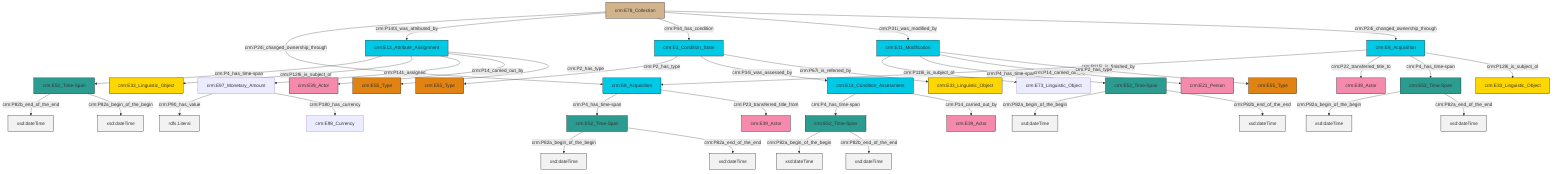 graph TD
classDef Literal fill:#f2f2f2,stroke:#000000;
classDef CRM_Entity fill:#FFFFFF,stroke:#000000;
classDef Temporal_Entity fill:#00C9E6, stroke:#000000;
classDef Type fill:#E18312, stroke:#000000;
classDef Time-Span fill:#2C9C91, stroke:#000000;
classDef Appellation fill:#FFEB7F, stroke:#000000;
classDef Place fill:#008836, stroke:#000000;
classDef Persistent_Item fill:#B266B2, stroke:#000000;
classDef Conceptual_Object fill:#FFD700, stroke:#000000;
classDef Physical_Thing fill:#D2B48C, stroke:#000000;
classDef Actor fill:#f58aad, stroke:#000000;
classDef PC_Classes fill:#4ce600, stroke:#000000;
classDef Multi fill:#cccccc,stroke:#000000;

0["crm:E8_Acquisition"]:::Temporal_Entity -->|crm:P115i_is_finished_by| 1["crm:E8_Acquisition"]:::Temporal_Entity
2["crm:E13_Attribute_Assignment"]:::Temporal_Entity -->|crm:P4_has_time-span| 3["crm:E52_Time-Span"]:::Time-Span
6["crm:E11_Modification"]:::Temporal_Entity -->|crm:P119i_is_subject_of| 7["crm:E73_Linguistic_Object"]:::Default
3["crm:E52_Time-Span"]:::Time-Span -->|crm:P82b_end_of_the_end| 8[xsd:dateTime]:::Literal
15["crm:E3_Condition_State"]:::Temporal_Entity -->|crm:P2_has_type| 16["crm:E55_Type"]:::Type
17["crm:E78_Collection"]:::Physical_Thing -->|crm:P24i_changed_ownership_through| 1["crm:E8_Acquisition"]:::Temporal_Entity
0["crm:E8_Acquisition"]:::Temporal_Entity -->|crm:P22_transferred_title_to| 18["crm:E39_Actor"]:::Actor
6["crm:E11_Modification"]:::Temporal_Entity -->|crm:P4_has_time-span| 4["crm:E52_Time-Span"]:::Time-Span
23["crm:E14_Condition_Assessment"]:::Temporal_Entity -->|crm:P4_has_time-span| 9["crm:E52_Time-Span"]:::Time-Span
2["crm:E13_Attribute_Assignment"]:::Temporal_Entity -->|crm:P129i_is_subject_of| 24["crm:E33_Linguistic_Object"]:::Conceptual_Object
17["crm:E78_Collection"]:::Physical_Thing -->|crm:P140i_was_attributed_by| 2["crm:E13_Attribute_Assignment"]:::Temporal_Entity
1["crm:E8_Acquisition"]:::Temporal_Entity -->|crm:P4_has_time-span| 27["crm:E52_Time-Span"]:::Time-Span
17["crm:E78_Collection"]:::Physical_Thing -->|crm:P44_has_condition| 15["crm:E3_Condition_State"]:::Temporal_Entity
17["crm:E78_Collection"]:::Physical_Thing -->|crm:P31i_was_modified_by| 6["crm:E11_Modification"]:::Temporal_Entity
15["crm:E3_Condition_State"]:::Temporal_Entity -->|crm:P34i_was_assessed_by| 23["crm:E14_Condition_Assessment"]:::Temporal_Entity
0["crm:E8_Acquisition"]:::Temporal_Entity -->|crm:P4_has_time-span| 28["crm:E52_Time-Span"]:::Time-Span
4["crm:E52_Time-Span"]:::Time-Span -->|crm:P82a_begin_of_the_begin| 33[xsd:dateTime]:::Literal
15["crm:E3_Condition_State"]:::Temporal_Entity -->|crm:P67i_is_referred_by| 37["crm:E33_Linguistic_Object"]:::Conceptual_Object
2["crm:E13_Attribute_Assignment"]:::Temporal_Entity -->|crm:P141_assigned| 35["crm:E97_Monetary_Amount"]:::Default
27["crm:E52_Time-Span"]:::Time-Span -->|crm:P82a_begin_of_the_begin| 38[xsd:dateTime]:::Literal
28["crm:E52_Time-Span"]:::Time-Span -->|crm:P82a_begin_of_the_begin| 39[xsd:dateTime]:::Literal
4["crm:E52_Time-Span"]:::Time-Span -->|crm:P82b_end_of_the_end| 41[xsd:dateTime]:::Literal
2["crm:E13_Attribute_Assignment"]:::Temporal_Entity -->|crm:P14_carried_out_by| 46["crm:E39_Actor"]:::Actor
6["crm:E11_Modification"]:::Temporal_Entity -->|crm:P14_carried_out_by| 42["crm:E21_Person"]:::Actor
28["crm:E52_Time-Span"]:::Time-Span -->|crm:P82a_end_of_the_end| 48[xsd:dateTime]:::Literal
27["crm:E52_Time-Span"]:::Time-Span -->|crm:P82a_end_of_the_end| 49[xsd:dateTime]:::Literal
35["crm:E97_Monetary_Amount"]:::Default -->|crm:P90_has_value| 52[rdfs:Literal]:::Literal
9["crm:E52_Time-Span"]:::Time-Span -->|crm:P82a_begin_of_the_begin| 53[xsd:dateTime]:::Literal
3["crm:E52_Time-Span"]:::Time-Span -->|crm:P82a_begin_of_the_begin| 54[xsd:dateTime]:::Literal
1["crm:E8_Acquisition"]:::Temporal_Entity -->|crm:P23_transferred_title_from| 30["crm:E39_Actor"]:::Actor
23["crm:E14_Condition_Assessment"]:::Temporal_Entity -->|crm:P14_carried_out_by| 13["crm:E39_Actor"]:::Actor
6["crm:E11_Modification"]:::Temporal_Entity -->|crm:P2_has_type| 50["crm:E55_Type"]:::Type
2["crm:E13_Attribute_Assignment"]:::Temporal_Entity -->|crm:P2_has_type| 58["crm:E55_Type"]:::Type
35["crm:E97_Monetary_Amount"]:::Default -->|crm:P180_has_currency| 11["crm:E98_Currency"]:::Default
0["crm:E8_Acquisition"]:::Temporal_Entity -->|crm:P129i_is_subject_of| 20["crm:E33_Linguistic_Object"]:::Conceptual_Object
9["crm:E52_Time-Span"]:::Time-Span -->|crm:P82b_end_of_the_end| 59[xsd:dateTime]:::Literal
17["crm:E78_Collection"]:::Physical_Thing -->|crm:P24i_changed_ownership_through| 0["crm:E8_Acquisition"]:::Temporal_Entity